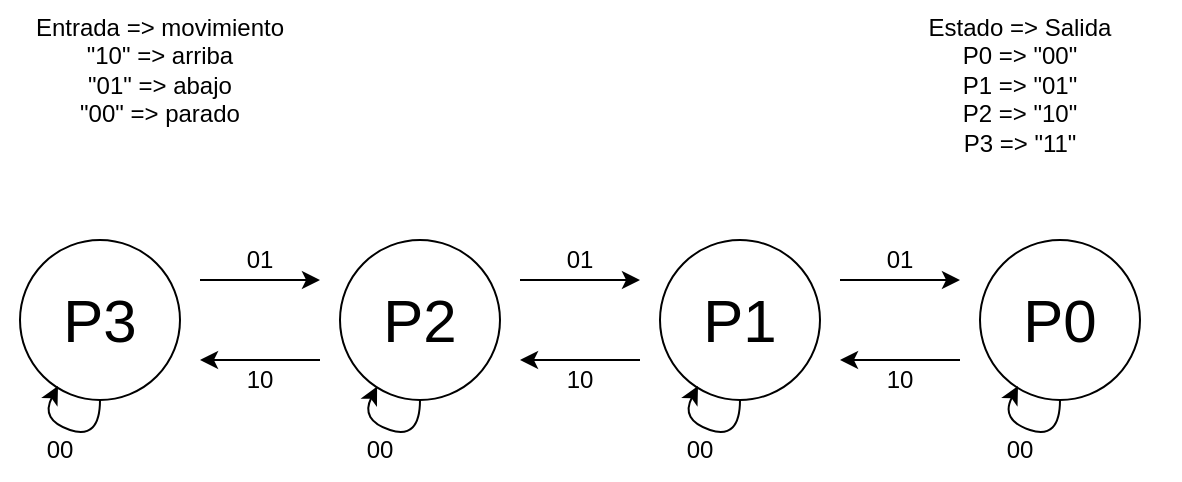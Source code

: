 <mxfile version="26.0.6">
  <diagram name="Página-1" id="FLmXC6TdksUCZURyUKDu">
    <mxGraphModel dx="1147" dy="618" grid="1" gridSize="10" guides="1" tooltips="1" connect="1" arrows="1" fold="1" page="1" pageScale="1" pageWidth="827" pageHeight="1169" math="0" shadow="0">
      <root>
        <mxCell id="0" />
        <mxCell id="1" parent="0" />
        <mxCell id="VWTHG2VRgQwTWRx44wIi-3" value="&lt;font style=&quot;font-size: 30px;&quot;&gt;P3&lt;/font&gt;" style="ellipse;whiteSpace=wrap;html=1;aspect=fixed;" vertex="1" parent="1">
          <mxGeometry x="90" y="160" width="80" height="80" as="geometry" />
        </mxCell>
        <mxCell id="VWTHG2VRgQwTWRx44wIi-4" value="&lt;font style=&quot;font-size: 30px;&quot;&gt;P2&lt;/font&gt;" style="ellipse;whiteSpace=wrap;html=1;aspect=fixed;" vertex="1" parent="1">
          <mxGeometry x="250" y="160" width="80" height="80" as="geometry" />
        </mxCell>
        <mxCell id="VWTHG2VRgQwTWRx44wIi-5" value="&lt;span style=&quot;font-size: 30px;&quot;&gt;P1&lt;/span&gt;" style="ellipse;whiteSpace=wrap;html=1;aspect=fixed;" vertex="1" parent="1">
          <mxGeometry x="410" y="160" width="80" height="80" as="geometry" />
        </mxCell>
        <mxCell id="VWTHG2VRgQwTWRx44wIi-6" value="&lt;font style=&quot;font-size: 30px;&quot;&gt;P0&lt;/font&gt;" style="ellipse;whiteSpace=wrap;html=1;aspect=fixed;" vertex="1" parent="1">
          <mxGeometry x="570" y="160" width="80" height="80" as="geometry" />
        </mxCell>
        <mxCell id="VWTHG2VRgQwTWRx44wIi-7" value="" style="endArrow=classic;html=1;rounded=0;" edge="1" parent="1">
          <mxGeometry width="50" height="50" relative="1" as="geometry">
            <mxPoint x="180" y="180" as="sourcePoint" />
            <mxPoint x="240" y="180" as="targetPoint" />
          </mxGeometry>
        </mxCell>
        <mxCell id="VWTHG2VRgQwTWRx44wIi-8" value="" style="endArrow=classic;html=1;rounded=0;" edge="1" parent="1">
          <mxGeometry width="50" height="50" relative="1" as="geometry">
            <mxPoint x="340" y="180" as="sourcePoint" />
            <mxPoint x="400" y="180" as="targetPoint" />
          </mxGeometry>
        </mxCell>
        <mxCell id="VWTHG2VRgQwTWRx44wIi-9" value="" style="endArrow=classic;html=1;rounded=0;" edge="1" parent="1">
          <mxGeometry width="50" height="50" relative="1" as="geometry">
            <mxPoint x="500" y="180" as="sourcePoint" />
            <mxPoint x="560" y="180" as="targetPoint" />
          </mxGeometry>
        </mxCell>
        <mxCell id="VWTHG2VRgQwTWRx44wIi-13" value="" style="endArrow=classic;html=1;rounded=0;" edge="1" parent="1">
          <mxGeometry width="50" height="50" relative="1" as="geometry">
            <mxPoint x="240" y="220" as="sourcePoint" />
            <mxPoint x="180" y="220" as="targetPoint" />
          </mxGeometry>
        </mxCell>
        <mxCell id="VWTHG2VRgQwTWRx44wIi-14" value="" style="endArrow=classic;html=1;rounded=0;" edge="1" parent="1">
          <mxGeometry width="50" height="50" relative="1" as="geometry">
            <mxPoint x="400" y="220" as="sourcePoint" />
            <mxPoint x="340" y="220" as="targetPoint" />
          </mxGeometry>
        </mxCell>
        <mxCell id="VWTHG2VRgQwTWRx44wIi-15" value="" style="endArrow=classic;html=1;rounded=0;" edge="1" parent="1">
          <mxGeometry width="50" height="50" relative="1" as="geometry">
            <mxPoint x="560" y="220" as="sourcePoint" />
            <mxPoint x="500" y="220" as="targetPoint" />
          </mxGeometry>
        </mxCell>
        <mxCell id="VWTHG2VRgQwTWRx44wIi-16" value="Entrada =&amp;gt; movimiento&lt;div&gt;&quot;10&quot; =&amp;gt; arriba&lt;/div&gt;&lt;div&gt;&quot;01&quot; =&amp;gt; abajo&lt;/div&gt;&lt;div&gt;&quot;00&quot; =&amp;gt; parado&lt;/div&gt;" style="text;html=1;align=center;verticalAlign=top;whiteSpace=wrap;rounded=0;" vertex="1" parent="1">
          <mxGeometry x="80" y="40" width="160" height="80" as="geometry" />
        </mxCell>
        <mxCell id="VWTHG2VRgQwTWRx44wIi-17" value="01" style="text;html=1;align=center;verticalAlign=middle;whiteSpace=wrap;rounded=0;" vertex="1" parent="1">
          <mxGeometry x="180" y="160" width="60" height="20" as="geometry" />
        </mxCell>
        <mxCell id="VWTHG2VRgQwTWRx44wIi-18" value="01" style="text;html=1;align=center;verticalAlign=middle;whiteSpace=wrap;rounded=0;" vertex="1" parent="1">
          <mxGeometry x="340" y="160" width="60" height="20" as="geometry" />
        </mxCell>
        <mxCell id="VWTHG2VRgQwTWRx44wIi-19" value="01" style="text;html=1;align=center;verticalAlign=middle;whiteSpace=wrap;rounded=0;" vertex="1" parent="1">
          <mxGeometry x="500" y="160" width="60" height="20" as="geometry" />
        </mxCell>
        <mxCell id="VWTHG2VRgQwTWRx44wIi-20" value="10" style="text;html=1;align=center;verticalAlign=middle;whiteSpace=wrap;rounded=0;" vertex="1" parent="1">
          <mxGeometry x="180" y="220" width="60" height="20" as="geometry" />
        </mxCell>
        <mxCell id="VWTHG2VRgQwTWRx44wIi-21" value="10" style="text;html=1;align=center;verticalAlign=middle;whiteSpace=wrap;rounded=0;" vertex="1" parent="1">
          <mxGeometry x="340" y="220" width="60" height="20" as="geometry" />
        </mxCell>
        <mxCell id="VWTHG2VRgQwTWRx44wIi-22" value="10" style="text;html=1;align=center;verticalAlign=middle;whiteSpace=wrap;rounded=0;" vertex="1" parent="1">
          <mxGeometry x="500" y="220" width="60" height="20" as="geometry" />
        </mxCell>
        <mxCell id="VWTHG2VRgQwTWRx44wIi-26" value="" style="curved=1;endArrow=classic;html=1;rounded=0;exitX=0.5;exitY=1;exitDx=0;exitDy=0;entryX=0.232;entryY=0.915;entryDx=0;entryDy=0;entryPerimeter=0;" edge="1" parent="1" source="VWTHG2VRgQwTWRx44wIi-4" target="VWTHG2VRgQwTWRx44wIi-4">
          <mxGeometry width="50" height="50" relative="1" as="geometry">
            <mxPoint x="250" y="280" as="sourcePoint" />
            <mxPoint x="250" y="260" as="targetPoint" />
            <Array as="points">
              <mxPoint x="290" y="260" />
              <mxPoint x="260" y="250" />
            </Array>
          </mxGeometry>
        </mxCell>
        <mxCell id="VWTHG2VRgQwTWRx44wIi-27" value="" style="curved=1;endArrow=classic;html=1;rounded=0;exitX=0.5;exitY=1;exitDx=0;exitDy=0;entryX=0.232;entryY=0.915;entryDx=0;entryDy=0;entryPerimeter=0;" edge="1" parent="1">
          <mxGeometry width="50" height="50" relative="1" as="geometry">
            <mxPoint x="130" y="240" as="sourcePoint" />
            <mxPoint x="109" y="233" as="targetPoint" />
            <Array as="points">
              <mxPoint x="130" y="260" />
              <mxPoint x="100" y="250" />
            </Array>
          </mxGeometry>
        </mxCell>
        <mxCell id="VWTHG2VRgQwTWRx44wIi-28" value="" style="curved=1;endArrow=classic;html=1;rounded=0;exitX=0.5;exitY=1;exitDx=0;exitDy=0;entryX=0.232;entryY=0.915;entryDx=0;entryDy=0;entryPerimeter=0;" edge="1" parent="1">
          <mxGeometry width="50" height="50" relative="1" as="geometry">
            <mxPoint x="450" y="240" as="sourcePoint" />
            <mxPoint x="429" y="233" as="targetPoint" />
            <Array as="points">
              <mxPoint x="450" y="260" />
              <mxPoint x="420" y="250" />
            </Array>
          </mxGeometry>
        </mxCell>
        <mxCell id="VWTHG2VRgQwTWRx44wIi-29" value="" style="curved=1;endArrow=classic;html=1;rounded=0;exitX=0.5;exitY=1;exitDx=0;exitDy=0;entryX=0.232;entryY=0.915;entryDx=0;entryDy=0;entryPerimeter=0;" edge="1" parent="1">
          <mxGeometry width="50" height="50" relative="1" as="geometry">
            <mxPoint x="610" y="240" as="sourcePoint" />
            <mxPoint x="589" y="233" as="targetPoint" />
            <Array as="points">
              <mxPoint x="610" y="260" />
              <mxPoint x="580" y="250" />
            </Array>
          </mxGeometry>
        </mxCell>
        <mxCell id="VWTHG2VRgQwTWRx44wIi-30" value="00" style="text;html=1;align=center;verticalAlign=middle;whiteSpace=wrap;rounded=0;" vertex="1" parent="1">
          <mxGeometry x="80" y="250" width="60" height="30" as="geometry" />
        </mxCell>
        <mxCell id="VWTHG2VRgQwTWRx44wIi-32" value="00" style="text;html=1;align=center;verticalAlign=middle;whiteSpace=wrap;rounded=0;" vertex="1" parent="1">
          <mxGeometry x="240" y="250" width="60" height="30" as="geometry" />
        </mxCell>
        <mxCell id="VWTHG2VRgQwTWRx44wIi-33" value="00" style="text;html=1;align=center;verticalAlign=middle;whiteSpace=wrap;rounded=0;" vertex="1" parent="1">
          <mxGeometry x="400" y="250" width="60" height="30" as="geometry" />
        </mxCell>
        <mxCell id="VWTHG2VRgQwTWRx44wIi-34" value="00" style="text;html=1;align=center;verticalAlign=middle;whiteSpace=wrap;rounded=0;" vertex="1" parent="1">
          <mxGeometry x="560" y="250" width="60" height="30" as="geometry" />
        </mxCell>
        <mxCell id="VWTHG2VRgQwTWRx44wIi-35" value="Estado =&amp;gt; Salida&lt;div&gt;P0 =&amp;gt; &quot;00&quot;&lt;/div&gt;&lt;div&gt;P1 =&amp;gt; &quot;01&quot;&lt;/div&gt;&lt;div&gt;P2 =&amp;gt; &quot;10&quot;&lt;/div&gt;&lt;div&gt;P3 =&amp;gt; &quot;11&quot;&lt;/div&gt;" style="text;html=1;align=center;verticalAlign=top;whiteSpace=wrap;rounded=0;" vertex="1" parent="1">
          <mxGeometry x="510" y="40" width="160" height="80" as="geometry" />
        </mxCell>
      </root>
    </mxGraphModel>
  </diagram>
</mxfile>
